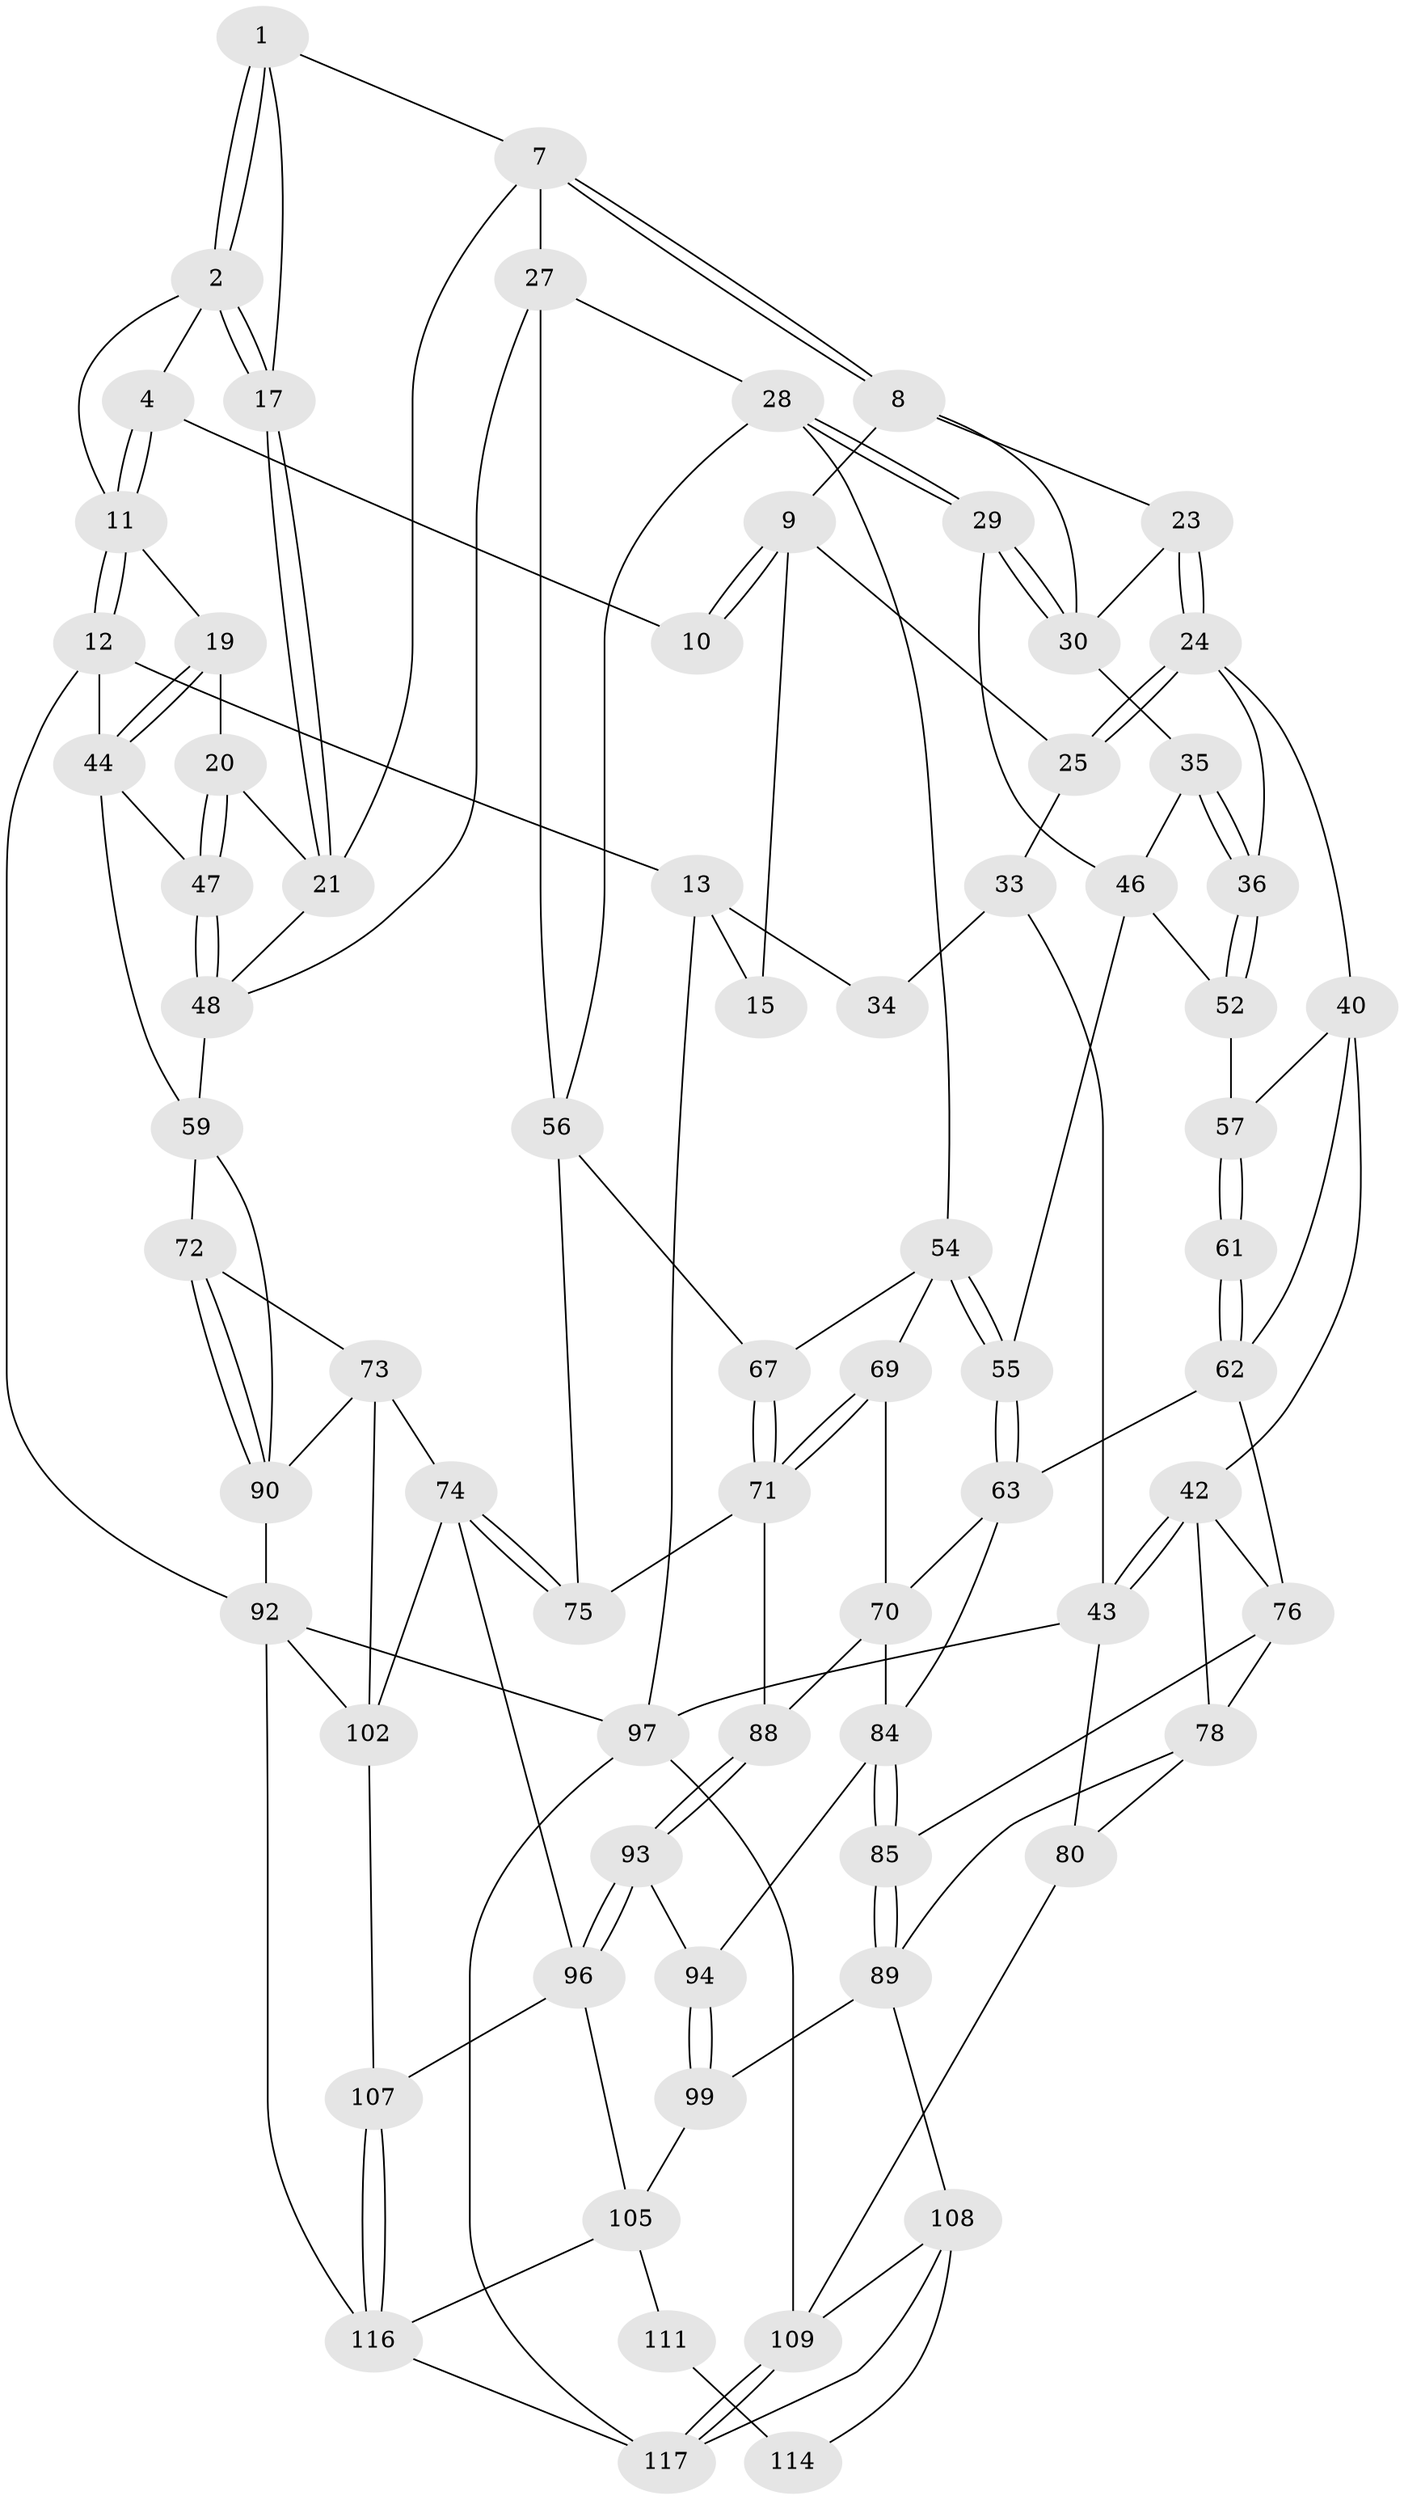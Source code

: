 // original degree distribution, {3: 0.025, 6: 0.25833333333333336, 4: 0.25833333333333336, 5: 0.4583333333333333}
// Generated by graph-tools (version 1.1) at 2025/11/02/27/25 16:11:51]
// undirected, 73 vertices, 160 edges
graph export_dot {
graph [start="1"]
  node [color=gray90,style=filled];
  1 [pos="+0.6729316287478175+0",super="+6"];
  2 [pos="+0.8105384033792372+0.09343542727642563",super="+3"];
  4 [pos="+1+0",super="+5"];
  7 [pos="+0.6237609240538423+0.1613413304825102",super="+26"];
  8 [pos="+0.49197607920231756+0.09070369330884819",super="+22"];
  9 [pos="+0.4846522564544977+0.0010036788945299044",super="+16"];
  10 [pos="+0.5155735232826143+0"];
  11 [pos="+1+0",super="+18"];
  12 [pos="+1+0"];
  13 [pos="+0+0",super="+14"];
  15 [pos="+0.11488615977935815+0"];
  17 [pos="+0.7805704826429255+0.14795942607326998"];
  19 [pos="+0.9624712572815336+0.2526575784938762"];
  20 [pos="+0.7969241082694041+0.2665037262999378"];
  21 [pos="+0.7523336532838966+0.25465075910856666",super="+31"];
  23 [pos="+0.3748091390028514+0.17625140770095357"];
  24 [pos="+0.22001461836038744+0.18786444228899143",super="+37"];
  25 [pos="+0.21031287618242234+0.17368748857911728"];
  27 [pos="+0.5816319885204425+0.31161095035168984",super="+50"];
  28 [pos="+0.5307430066956236+0.32856790082736315",super="+53"];
  29 [pos="+0.5215765688992575+0.3241481600303952"];
  30 [pos="+0.5090961382386008+0.29658002503036884",super="+32"];
  33 [pos="+0.16316809102254784+0.17846604407691982",super="+38"];
  34 [pos="+0.08491573287184902+0.1674422647558326",super="+39"];
  35 [pos="+0.37755676138243255+0.3352495032642542"];
  36 [pos="+0.2546821047529257+0.3395848886382471"];
  40 [pos="+0.10700874769176509+0.4385284695978103",super="+41"];
  42 [pos="+0.01480390106537538+0.47896961058831844",super="+77"];
  43 [pos="+0+0.4878159444226247",super="+81"];
  44 [pos="+1+0.3228575347293238",super="+45"];
  46 [pos="+0.4206546430017901+0.34551278292027066",super="+51"];
  47 [pos="+0.8900939191899659+0.4647254885110658"];
  48 [pos="+0.8269432825502725+0.5625128396331006",super="+49"];
  52 [pos="+0.3463476610229602+0.5009261876200092"];
  54 [pos="+0.5134088017793034+0.5044350368699685",super="+68"];
  55 [pos="+0.41422275674141995+0.5279205438047474"];
  56 [pos="+0.6800347066703388+0.5367463528026346",super="+66"];
  57 [pos="+0.3080130741617508+0.5250551398373047",super="+58"];
  59 [pos="+1+0.5370205517931124",super="+60"];
  61 [pos="+0.26740513578685243+0.5724866642213804"];
  62 [pos="+0.2504637620323729+0.6070525457821904",super="+65"];
  63 [pos="+0.40450519173121346+0.6185550952005014",super="+64"];
  67 [pos="+0.5456628022530715+0.6261621061441124"];
  69 [pos="+0.4989781649628718+0.6553753935049144"];
  70 [pos="+0.417129269740902+0.6386934877308447",super="+86"];
  71 [pos="+0.5258884443781817+0.670471193320931",super="+83"];
  72 [pos="+0.8343809526711646+0.5810154391381249"];
  73 [pos="+0.7764148041023202+0.7598411722332084",super="+101"];
  74 [pos="+0.659761666962801+0.7378979425080184",super="+95"];
  75 [pos="+0.6243937425620262+0.7050850811443993"];
  76 [pos="+0.20678912002427907+0.6359852396583184",super="+82"];
  78 [pos="+0.14527869734481383+0.6838627981732952",super="+79"];
  80 [pos="+0.015370782528711685+0.8060253230281278"];
  84 [pos="+0.2819380599650055+0.7636316695643786",super="+87"];
  85 [pos="+0.26544264213299945+0.7872994825938697"];
  88 [pos="+0.5106366542784356+0.7732132386613971"];
  89 [pos="+0.24809281062211355+0.846736391167196",super="+100"];
  90 [pos="+1+0.7943387164826107",super="+91"];
  92 [pos="+1+1",super="+119"];
  93 [pos="+0.49436916631299443+0.8212135263150271"];
  94 [pos="+0.4699468937274764+0.8153680040948819"];
  96 [pos="+0.5017754858742697+0.837549507910378",super="+104"];
  97 [pos="+0+1",super="+98"];
  99 [pos="+0.27941579834491076+0.8618014340923744",super="+106"];
  102 [pos="+0.7547516351702883+1",super="+103"];
  105 [pos="+0.4398928250028289+0.9201258204099793",super="+113"];
  107 [pos="+0.5159673364359821+0.9566239340574794"];
  108 [pos="+0.23704899480213731+0.9088461314826839",super="+115"];
  109 [pos="+0.0866078662265495+0.9793587554285625",super="+110"];
  111 [pos="+0.3257592163642247+0.9163384743195037",super="+112"];
  114 [pos="+0.3370481670651353+0.9800392163403958"];
  116 [pos="+0.4534123885788807+1",super="+120"];
  117 [pos="+0.12660020710909325+1",super="+118"];
  1 -- 2;
  1 -- 2;
  1 -- 17;
  1 -- 7;
  2 -- 17;
  2 -- 17;
  2 -- 4;
  2 -- 11;
  4 -- 11;
  4 -- 11;
  4 -- 10;
  7 -- 8;
  7 -- 8;
  7 -- 27;
  7 -- 21;
  8 -- 9;
  8 -- 30;
  8 -- 23;
  9 -- 10;
  9 -- 10;
  9 -- 25;
  9 -- 15;
  11 -- 12;
  11 -- 12;
  11 -- 19;
  12 -- 13;
  12 -- 92;
  12 -- 44;
  13 -- 34 [weight=2];
  13 -- 15;
  13 -- 97;
  17 -- 21;
  17 -- 21;
  19 -- 20;
  19 -- 44;
  19 -- 44;
  20 -- 21;
  20 -- 47;
  20 -- 47;
  21 -- 48;
  23 -- 24;
  23 -- 24;
  23 -- 30;
  24 -- 25;
  24 -- 25;
  24 -- 40;
  24 -- 36;
  25 -- 33;
  27 -- 28;
  27 -- 48;
  27 -- 56;
  28 -- 29;
  28 -- 29;
  28 -- 56;
  28 -- 54;
  29 -- 30;
  29 -- 30;
  29 -- 46;
  30 -- 35;
  33 -- 34 [weight=2];
  33 -- 43;
  35 -- 36;
  35 -- 36;
  35 -- 46;
  36 -- 52;
  36 -- 52;
  40 -- 57;
  40 -- 42;
  40 -- 62;
  42 -- 43;
  42 -- 43;
  42 -- 76;
  42 -- 78;
  43 -- 80;
  43 -- 97;
  44 -- 47;
  44 -- 59;
  46 -- 52;
  46 -- 55;
  47 -- 48;
  47 -- 48;
  48 -- 59;
  52 -- 57;
  54 -- 55;
  54 -- 55;
  54 -- 67;
  54 -- 69;
  55 -- 63;
  55 -- 63;
  56 -- 67;
  56 -- 75;
  57 -- 61 [weight=2];
  57 -- 61;
  59 -- 90;
  59 -- 72;
  61 -- 62;
  61 -- 62;
  62 -- 76;
  62 -- 63;
  63 -- 70;
  63 -- 84;
  67 -- 71;
  67 -- 71;
  69 -- 70;
  69 -- 71;
  69 -- 71;
  70 -- 88;
  70 -- 84;
  71 -- 88;
  71 -- 75;
  72 -- 73;
  72 -- 90;
  72 -- 90;
  73 -- 74;
  73 -- 90;
  73 -- 102;
  74 -- 75;
  74 -- 75;
  74 -- 96;
  74 -- 102;
  76 -- 85;
  76 -- 78;
  78 -- 80;
  78 -- 89;
  80 -- 109;
  84 -- 85;
  84 -- 85;
  84 -- 94;
  85 -- 89;
  85 -- 89;
  88 -- 93;
  88 -- 93;
  89 -- 99;
  89 -- 108;
  90 -- 92;
  92 -- 102;
  92 -- 116;
  92 -- 97;
  93 -- 94;
  93 -- 96;
  93 -- 96;
  94 -- 99;
  94 -- 99;
  96 -- 105;
  96 -- 107;
  97 -- 117;
  97 -- 109;
  99 -- 105;
  102 -- 107;
  105 -- 116;
  105 -- 111;
  107 -- 116;
  107 -- 116;
  108 -- 109;
  108 -- 114;
  108 -- 117;
  109 -- 117;
  109 -- 117;
  111 -- 114 [weight=2];
  116 -- 117;
}
